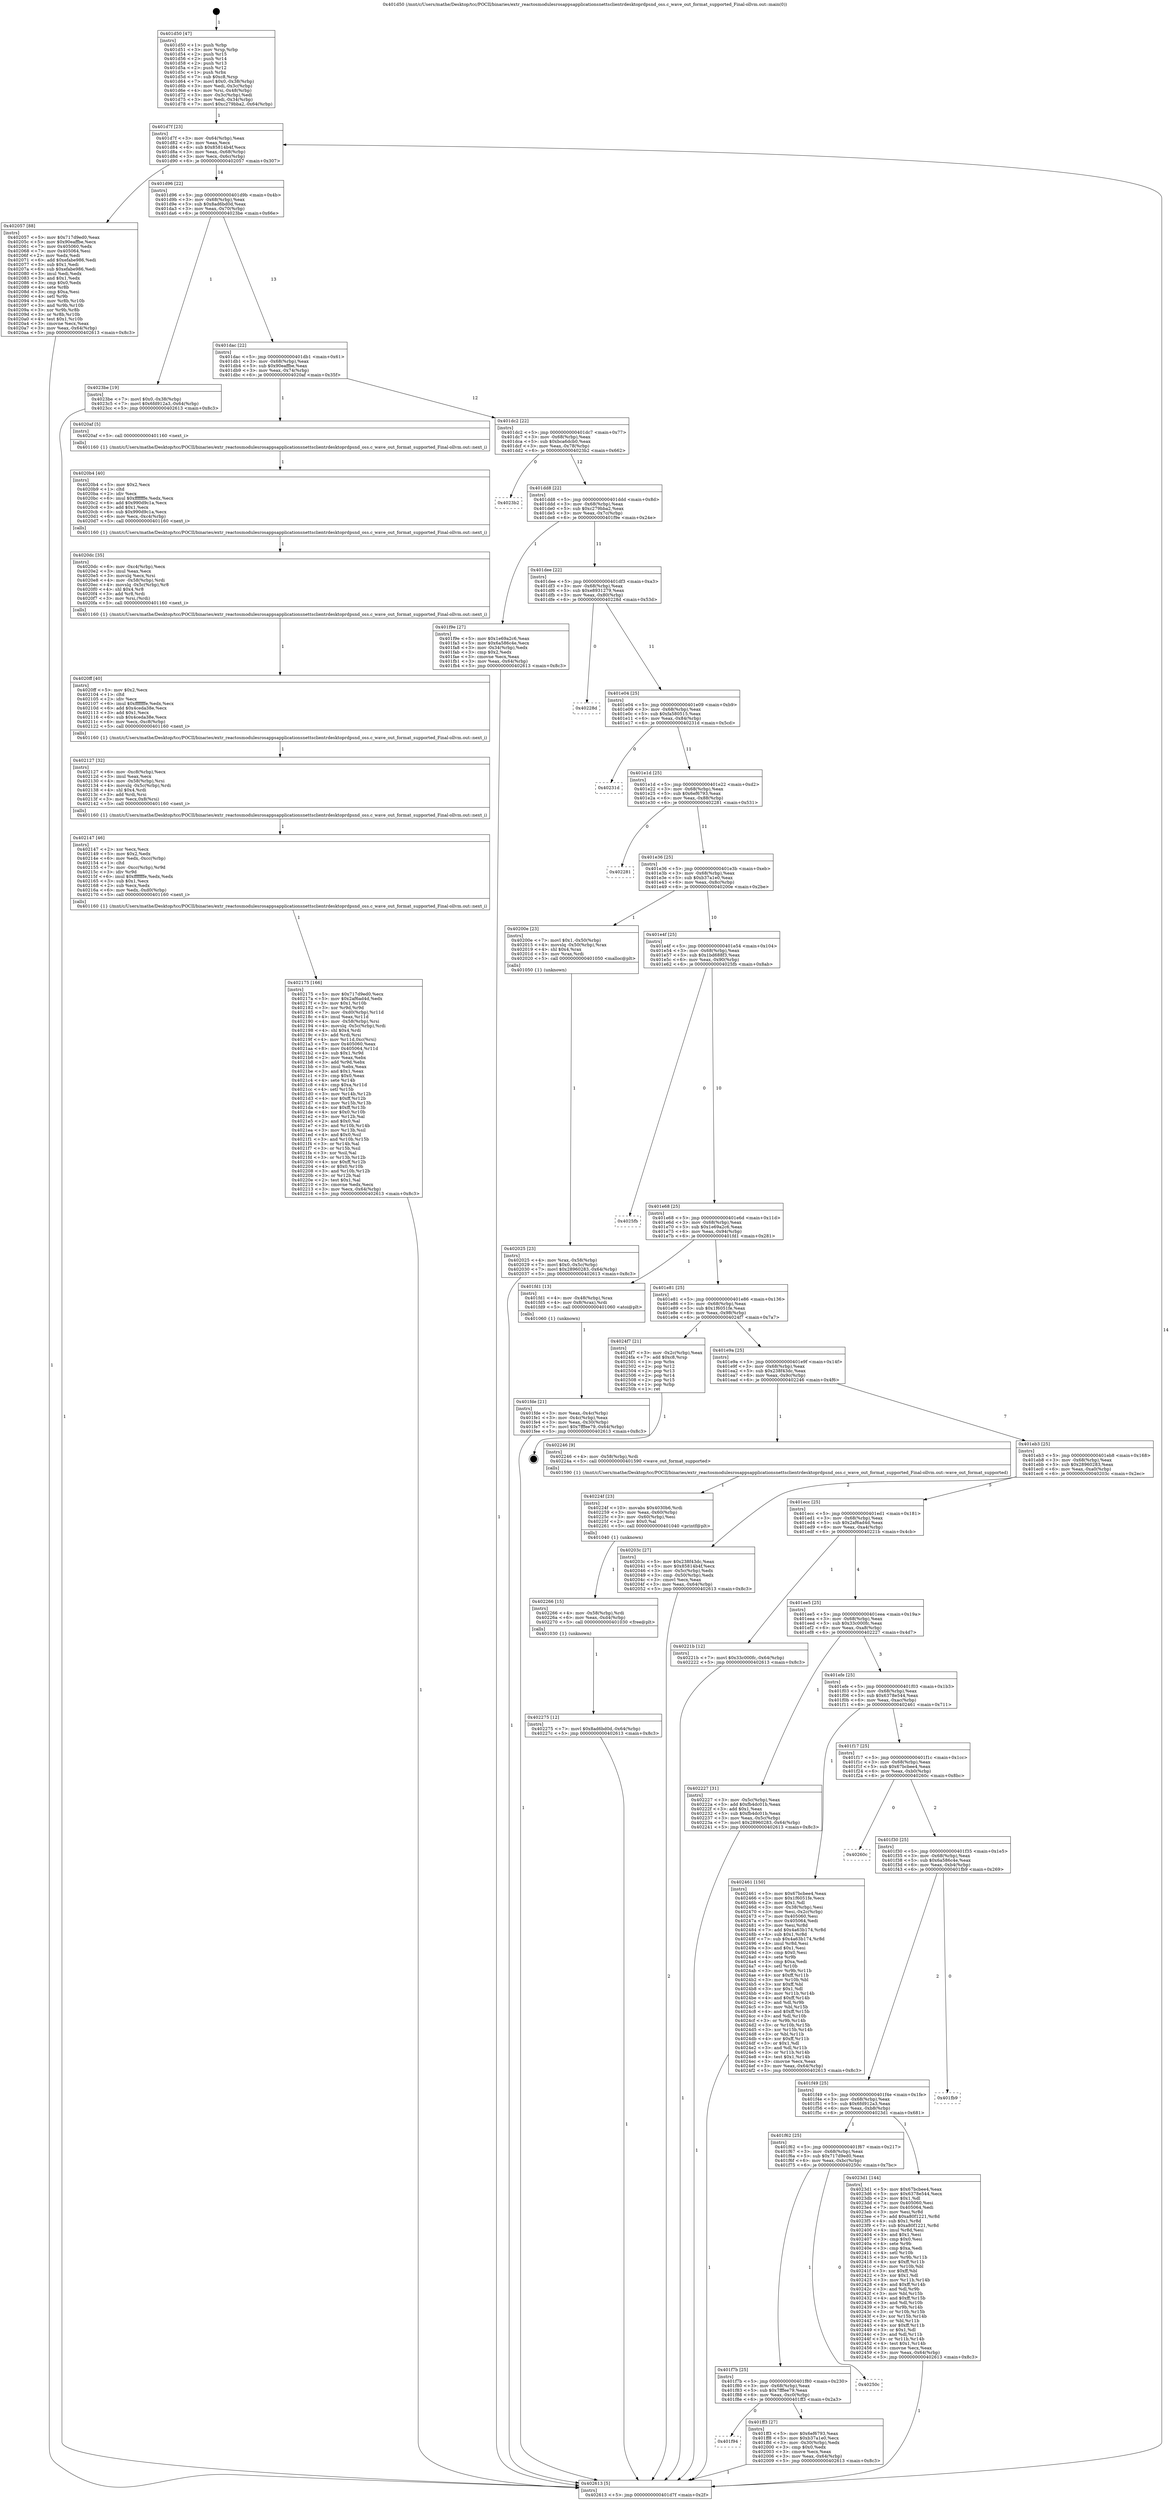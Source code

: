 digraph "0x401d50" {
  label = "0x401d50 (/mnt/c/Users/mathe/Desktop/tcc/POCII/binaries/extr_reactosmodulesrosappsapplicationsnettsclientrdesktoprdpsnd_oss.c_wave_out_format_supported_Final-ollvm.out::main(0))"
  labelloc = "t"
  node[shape=record]

  Entry [label="",width=0.3,height=0.3,shape=circle,fillcolor=black,style=filled]
  "0x401d7f" [label="{
     0x401d7f [23]\l
     | [instrs]\l
     &nbsp;&nbsp;0x401d7f \<+3\>: mov -0x64(%rbp),%eax\l
     &nbsp;&nbsp;0x401d82 \<+2\>: mov %eax,%ecx\l
     &nbsp;&nbsp;0x401d84 \<+6\>: sub $0x85814b4f,%ecx\l
     &nbsp;&nbsp;0x401d8a \<+3\>: mov %eax,-0x68(%rbp)\l
     &nbsp;&nbsp;0x401d8d \<+3\>: mov %ecx,-0x6c(%rbp)\l
     &nbsp;&nbsp;0x401d90 \<+6\>: je 0000000000402057 \<main+0x307\>\l
  }"]
  "0x402057" [label="{
     0x402057 [88]\l
     | [instrs]\l
     &nbsp;&nbsp;0x402057 \<+5\>: mov $0x717d9ed0,%eax\l
     &nbsp;&nbsp;0x40205c \<+5\>: mov $0x90eaffbe,%ecx\l
     &nbsp;&nbsp;0x402061 \<+7\>: mov 0x405060,%edx\l
     &nbsp;&nbsp;0x402068 \<+7\>: mov 0x405064,%esi\l
     &nbsp;&nbsp;0x40206f \<+2\>: mov %edx,%edi\l
     &nbsp;&nbsp;0x402071 \<+6\>: add $0xefabe986,%edi\l
     &nbsp;&nbsp;0x402077 \<+3\>: sub $0x1,%edi\l
     &nbsp;&nbsp;0x40207a \<+6\>: sub $0xefabe986,%edi\l
     &nbsp;&nbsp;0x402080 \<+3\>: imul %edi,%edx\l
     &nbsp;&nbsp;0x402083 \<+3\>: and $0x1,%edx\l
     &nbsp;&nbsp;0x402086 \<+3\>: cmp $0x0,%edx\l
     &nbsp;&nbsp;0x402089 \<+4\>: sete %r8b\l
     &nbsp;&nbsp;0x40208d \<+3\>: cmp $0xa,%esi\l
     &nbsp;&nbsp;0x402090 \<+4\>: setl %r9b\l
     &nbsp;&nbsp;0x402094 \<+3\>: mov %r8b,%r10b\l
     &nbsp;&nbsp;0x402097 \<+3\>: and %r9b,%r10b\l
     &nbsp;&nbsp;0x40209a \<+3\>: xor %r9b,%r8b\l
     &nbsp;&nbsp;0x40209d \<+3\>: or %r8b,%r10b\l
     &nbsp;&nbsp;0x4020a0 \<+4\>: test $0x1,%r10b\l
     &nbsp;&nbsp;0x4020a4 \<+3\>: cmovne %ecx,%eax\l
     &nbsp;&nbsp;0x4020a7 \<+3\>: mov %eax,-0x64(%rbp)\l
     &nbsp;&nbsp;0x4020aa \<+5\>: jmp 0000000000402613 \<main+0x8c3\>\l
  }"]
  "0x401d96" [label="{
     0x401d96 [22]\l
     | [instrs]\l
     &nbsp;&nbsp;0x401d96 \<+5\>: jmp 0000000000401d9b \<main+0x4b\>\l
     &nbsp;&nbsp;0x401d9b \<+3\>: mov -0x68(%rbp),%eax\l
     &nbsp;&nbsp;0x401d9e \<+5\>: sub $0x8ad6bd0d,%eax\l
     &nbsp;&nbsp;0x401da3 \<+3\>: mov %eax,-0x70(%rbp)\l
     &nbsp;&nbsp;0x401da6 \<+6\>: je 00000000004023be \<main+0x66e\>\l
  }"]
  Exit [label="",width=0.3,height=0.3,shape=circle,fillcolor=black,style=filled,peripheries=2]
  "0x4023be" [label="{
     0x4023be [19]\l
     | [instrs]\l
     &nbsp;&nbsp;0x4023be \<+7\>: movl $0x0,-0x38(%rbp)\l
     &nbsp;&nbsp;0x4023c5 \<+7\>: movl $0x6fd912a3,-0x64(%rbp)\l
     &nbsp;&nbsp;0x4023cc \<+5\>: jmp 0000000000402613 \<main+0x8c3\>\l
  }"]
  "0x401dac" [label="{
     0x401dac [22]\l
     | [instrs]\l
     &nbsp;&nbsp;0x401dac \<+5\>: jmp 0000000000401db1 \<main+0x61\>\l
     &nbsp;&nbsp;0x401db1 \<+3\>: mov -0x68(%rbp),%eax\l
     &nbsp;&nbsp;0x401db4 \<+5\>: sub $0x90eaffbe,%eax\l
     &nbsp;&nbsp;0x401db9 \<+3\>: mov %eax,-0x74(%rbp)\l
     &nbsp;&nbsp;0x401dbc \<+6\>: je 00000000004020af \<main+0x35f\>\l
  }"]
  "0x402275" [label="{
     0x402275 [12]\l
     | [instrs]\l
     &nbsp;&nbsp;0x402275 \<+7\>: movl $0x8ad6bd0d,-0x64(%rbp)\l
     &nbsp;&nbsp;0x40227c \<+5\>: jmp 0000000000402613 \<main+0x8c3\>\l
  }"]
  "0x4020af" [label="{
     0x4020af [5]\l
     | [instrs]\l
     &nbsp;&nbsp;0x4020af \<+5\>: call 0000000000401160 \<next_i\>\l
     | [calls]\l
     &nbsp;&nbsp;0x401160 \{1\} (/mnt/c/Users/mathe/Desktop/tcc/POCII/binaries/extr_reactosmodulesrosappsapplicationsnettsclientrdesktoprdpsnd_oss.c_wave_out_format_supported_Final-ollvm.out::next_i)\l
  }"]
  "0x401dc2" [label="{
     0x401dc2 [22]\l
     | [instrs]\l
     &nbsp;&nbsp;0x401dc2 \<+5\>: jmp 0000000000401dc7 \<main+0x77\>\l
     &nbsp;&nbsp;0x401dc7 \<+3\>: mov -0x68(%rbp),%eax\l
     &nbsp;&nbsp;0x401dca \<+5\>: sub $0xbca6dcb0,%eax\l
     &nbsp;&nbsp;0x401dcf \<+3\>: mov %eax,-0x78(%rbp)\l
     &nbsp;&nbsp;0x401dd2 \<+6\>: je 00000000004023b2 \<main+0x662\>\l
  }"]
  "0x402266" [label="{
     0x402266 [15]\l
     | [instrs]\l
     &nbsp;&nbsp;0x402266 \<+4\>: mov -0x58(%rbp),%rdi\l
     &nbsp;&nbsp;0x40226a \<+6\>: mov %eax,-0xd4(%rbp)\l
     &nbsp;&nbsp;0x402270 \<+5\>: call 0000000000401030 \<free@plt\>\l
     | [calls]\l
     &nbsp;&nbsp;0x401030 \{1\} (unknown)\l
  }"]
  "0x4023b2" [label="{
     0x4023b2\l
  }", style=dashed]
  "0x401dd8" [label="{
     0x401dd8 [22]\l
     | [instrs]\l
     &nbsp;&nbsp;0x401dd8 \<+5\>: jmp 0000000000401ddd \<main+0x8d\>\l
     &nbsp;&nbsp;0x401ddd \<+3\>: mov -0x68(%rbp),%eax\l
     &nbsp;&nbsp;0x401de0 \<+5\>: sub $0xc279bba2,%eax\l
     &nbsp;&nbsp;0x401de5 \<+3\>: mov %eax,-0x7c(%rbp)\l
     &nbsp;&nbsp;0x401de8 \<+6\>: je 0000000000401f9e \<main+0x24e\>\l
  }"]
  "0x40224f" [label="{
     0x40224f [23]\l
     | [instrs]\l
     &nbsp;&nbsp;0x40224f \<+10\>: movabs $0x4030b6,%rdi\l
     &nbsp;&nbsp;0x402259 \<+3\>: mov %eax,-0x60(%rbp)\l
     &nbsp;&nbsp;0x40225c \<+3\>: mov -0x60(%rbp),%esi\l
     &nbsp;&nbsp;0x40225f \<+2\>: mov $0x0,%al\l
     &nbsp;&nbsp;0x402261 \<+5\>: call 0000000000401040 \<printf@plt\>\l
     | [calls]\l
     &nbsp;&nbsp;0x401040 \{1\} (unknown)\l
  }"]
  "0x401f9e" [label="{
     0x401f9e [27]\l
     | [instrs]\l
     &nbsp;&nbsp;0x401f9e \<+5\>: mov $0x1e69a2c6,%eax\l
     &nbsp;&nbsp;0x401fa3 \<+5\>: mov $0x6a586c4e,%ecx\l
     &nbsp;&nbsp;0x401fa8 \<+3\>: mov -0x34(%rbp),%edx\l
     &nbsp;&nbsp;0x401fab \<+3\>: cmp $0x2,%edx\l
     &nbsp;&nbsp;0x401fae \<+3\>: cmovne %ecx,%eax\l
     &nbsp;&nbsp;0x401fb1 \<+3\>: mov %eax,-0x64(%rbp)\l
     &nbsp;&nbsp;0x401fb4 \<+5\>: jmp 0000000000402613 \<main+0x8c3\>\l
  }"]
  "0x401dee" [label="{
     0x401dee [22]\l
     | [instrs]\l
     &nbsp;&nbsp;0x401dee \<+5\>: jmp 0000000000401df3 \<main+0xa3\>\l
     &nbsp;&nbsp;0x401df3 \<+3\>: mov -0x68(%rbp),%eax\l
     &nbsp;&nbsp;0x401df6 \<+5\>: sub $0xe8931279,%eax\l
     &nbsp;&nbsp;0x401dfb \<+3\>: mov %eax,-0x80(%rbp)\l
     &nbsp;&nbsp;0x401dfe \<+6\>: je 000000000040228d \<main+0x53d\>\l
  }"]
  "0x402613" [label="{
     0x402613 [5]\l
     | [instrs]\l
     &nbsp;&nbsp;0x402613 \<+5\>: jmp 0000000000401d7f \<main+0x2f\>\l
  }"]
  "0x401d50" [label="{
     0x401d50 [47]\l
     | [instrs]\l
     &nbsp;&nbsp;0x401d50 \<+1\>: push %rbp\l
     &nbsp;&nbsp;0x401d51 \<+3\>: mov %rsp,%rbp\l
     &nbsp;&nbsp;0x401d54 \<+2\>: push %r15\l
     &nbsp;&nbsp;0x401d56 \<+2\>: push %r14\l
     &nbsp;&nbsp;0x401d58 \<+2\>: push %r13\l
     &nbsp;&nbsp;0x401d5a \<+2\>: push %r12\l
     &nbsp;&nbsp;0x401d5c \<+1\>: push %rbx\l
     &nbsp;&nbsp;0x401d5d \<+7\>: sub $0xc8,%rsp\l
     &nbsp;&nbsp;0x401d64 \<+7\>: movl $0x0,-0x38(%rbp)\l
     &nbsp;&nbsp;0x401d6b \<+3\>: mov %edi,-0x3c(%rbp)\l
     &nbsp;&nbsp;0x401d6e \<+4\>: mov %rsi,-0x48(%rbp)\l
     &nbsp;&nbsp;0x401d72 \<+3\>: mov -0x3c(%rbp),%edi\l
     &nbsp;&nbsp;0x401d75 \<+3\>: mov %edi,-0x34(%rbp)\l
     &nbsp;&nbsp;0x401d78 \<+7\>: movl $0xc279bba2,-0x64(%rbp)\l
  }"]
  "0x402175" [label="{
     0x402175 [166]\l
     | [instrs]\l
     &nbsp;&nbsp;0x402175 \<+5\>: mov $0x717d9ed0,%ecx\l
     &nbsp;&nbsp;0x40217a \<+5\>: mov $0x2af6ad4d,%edx\l
     &nbsp;&nbsp;0x40217f \<+3\>: mov $0x1,%r10b\l
     &nbsp;&nbsp;0x402182 \<+3\>: xor %r9d,%r9d\l
     &nbsp;&nbsp;0x402185 \<+7\>: mov -0xd0(%rbp),%r11d\l
     &nbsp;&nbsp;0x40218c \<+4\>: imul %eax,%r11d\l
     &nbsp;&nbsp;0x402190 \<+4\>: mov -0x58(%rbp),%rsi\l
     &nbsp;&nbsp;0x402194 \<+4\>: movslq -0x5c(%rbp),%rdi\l
     &nbsp;&nbsp;0x402198 \<+4\>: shl $0x4,%rdi\l
     &nbsp;&nbsp;0x40219c \<+3\>: add %rdi,%rsi\l
     &nbsp;&nbsp;0x40219f \<+4\>: mov %r11d,0xc(%rsi)\l
     &nbsp;&nbsp;0x4021a3 \<+7\>: mov 0x405060,%eax\l
     &nbsp;&nbsp;0x4021aa \<+8\>: mov 0x405064,%r11d\l
     &nbsp;&nbsp;0x4021b2 \<+4\>: sub $0x1,%r9d\l
     &nbsp;&nbsp;0x4021b6 \<+2\>: mov %eax,%ebx\l
     &nbsp;&nbsp;0x4021b8 \<+3\>: add %r9d,%ebx\l
     &nbsp;&nbsp;0x4021bb \<+3\>: imul %ebx,%eax\l
     &nbsp;&nbsp;0x4021be \<+3\>: and $0x1,%eax\l
     &nbsp;&nbsp;0x4021c1 \<+3\>: cmp $0x0,%eax\l
     &nbsp;&nbsp;0x4021c4 \<+4\>: sete %r14b\l
     &nbsp;&nbsp;0x4021c8 \<+4\>: cmp $0xa,%r11d\l
     &nbsp;&nbsp;0x4021cc \<+4\>: setl %r15b\l
     &nbsp;&nbsp;0x4021d0 \<+3\>: mov %r14b,%r12b\l
     &nbsp;&nbsp;0x4021d3 \<+4\>: xor $0xff,%r12b\l
     &nbsp;&nbsp;0x4021d7 \<+3\>: mov %r15b,%r13b\l
     &nbsp;&nbsp;0x4021da \<+4\>: xor $0xff,%r13b\l
     &nbsp;&nbsp;0x4021de \<+4\>: xor $0x0,%r10b\l
     &nbsp;&nbsp;0x4021e2 \<+3\>: mov %r12b,%al\l
     &nbsp;&nbsp;0x4021e5 \<+2\>: and $0x0,%al\l
     &nbsp;&nbsp;0x4021e7 \<+3\>: and %r10b,%r14b\l
     &nbsp;&nbsp;0x4021ea \<+3\>: mov %r13b,%sil\l
     &nbsp;&nbsp;0x4021ed \<+4\>: and $0x0,%sil\l
     &nbsp;&nbsp;0x4021f1 \<+3\>: and %r10b,%r15b\l
     &nbsp;&nbsp;0x4021f4 \<+3\>: or %r14b,%al\l
     &nbsp;&nbsp;0x4021f7 \<+3\>: or %r15b,%sil\l
     &nbsp;&nbsp;0x4021fa \<+3\>: xor %sil,%al\l
     &nbsp;&nbsp;0x4021fd \<+3\>: or %r13b,%r12b\l
     &nbsp;&nbsp;0x402200 \<+4\>: xor $0xff,%r12b\l
     &nbsp;&nbsp;0x402204 \<+4\>: or $0x0,%r10b\l
     &nbsp;&nbsp;0x402208 \<+3\>: and %r10b,%r12b\l
     &nbsp;&nbsp;0x40220b \<+3\>: or %r12b,%al\l
     &nbsp;&nbsp;0x40220e \<+2\>: test $0x1,%al\l
     &nbsp;&nbsp;0x402210 \<+3\>: cmovne %edx,%ecx\l
     &nbsp;&nbsp;0x402213 \<+3\>: mov %ecx,-0x64(%rbp)\l
     &nbsp;&nbsp;0x402216 \<+5\>: jmp 0000000000402613 \<main+0x8c3\>\l
  }"]
  "0x40228d" [label="{
     0x40228d\l
  }", style=dashed]
  "0x401e04" [label="{
     0x401e04 [25]\l
     | [instrs]\l
     &nbsp;&nbsp;0x401e04 \<+5\>: jmp 0000000000401e09 \<main+0xb9\>\l
     &nbsp;&nbsp;0x401e09 \<+3\>: mov -0x68(%rbp),%eax\l
     &nbsp;&nbsp;0x401e0c \<+5\>: sub $0xfa580515,%eax\l
     &nbsp;&nbsp;0x401e11 \<+6\>: mov %eax,-0x84(%rbp)\l
     &nbsp;&nbsp;0x401e17 \<+6\>: je 000000000040231d \<main+0x5cd\>\l
  }"]
  "0x402147" [label="{
     0x402147 [46]\l
     | [instrs]\l
     &nbsp;&nbsp;0x402147 \<+2\>: xor %ecx,%ecx\l
     &nbsp;&nbsp;0x402149 \<+5\>: mov $0x2,%edx\l
     &nbsp;&nbsp;0x40214e \<+6\>: mov %edx,-0xcc(%rbp)\l
     &nbsp;&nbsp;0x402154 \<+1\>: cltd\l
     &nbsp;&nbsp;0x402155 \<+7\>: mov -0xcc(%rbp),%r9d\l
     &nbsp;&nbsp;0x40215c \<+3\>: idiv %r9d\l
     &nbsp;&nbsp;0x40215f \<+6\>: imul $0xfffffffe,%edx,%edx\l
     &nbsp;&nbsp;0x402165 \<+3\>: sub $0x1,%ecx\l
     &nbsp;&nbsp;0x402168 \<+2\>: sub %ecx,%edx\l
     &nbsp;&nbsp;0x40216a \<+6\>: mov %edx,-0xd0(%rbp)\l
     &nbsp;&nbsp;0x402170 \<+5\>: call 0000000000401160 \<next_i\>\l
     | [calls]\l
     &nbsp;&nbsp;0x401160 \{1\} (/mnt/c/Users/mathe/Desktop/tcc/POCII/binaries/extr_reactosmodulesrosappsapplicationsnettsclientrdesktoprdpsnd_oss.c_wave_out_format_supported_Final-ollvm.out::next_i)\l
  }"]
  "0x40231d" [label="{
     0x40231d\l
  }", style=dashed]
  "0x401e1d" [label="{
     0x401e1d [25]\l
     | [instrs]\l
     &nbsp;&nbsp;0x401e1d \<+5\>: jmp 0000000000401e22 \<main+0xd2\>\l
     &nbsp;&nbsp;0x401e22 \<+3\>: mov -0x68(%rbp),%eax\l
     &nbsp;&nbsp;0x401e25 \<+5\>: sub $0x6ef6793,%eax\l
     &nbsp;&nbsp;0x401e2a \<+6\>: mov %eax,-0x88(%rbp)\l
     &nbsp;&nbsp;0x401e30 \<+6\>: je 0000000000402281 \<main+0x531\>\l
  }"]
  "0x402127" [label="{
     0x402127 [32]\l
     | [instrs]\l
     &nbsp;&nbsp;0x402127 \<+6\>: mov -0xc8(%rbp),%ecx\l
     &nbsp;&nbsp;0x40212d \<+3\>: imul %eax,%ecx\l
     &nbsp;&nbsp;0x402130 \<+4\>: mov -0x58(%rbp),%rsi\l
     &nbsp;&nbsp;0x402134 \<+4\>: movslq -0x5c(%rbp),%rdi\l
     &nbsp;&nbsp;0x402138 \<+4\>: shl $0x4,%rdi\l
     &nbsp;&nbsp;0x40213c \<+3\>: add %rdi,%rsi\l
     &nbsp;&nbsp;0x40213f \<+3\>: mov %ecx,0x8(%rsi)\l
     &nbsp;&nbsp;0x402142 \<+5\>: call 0000000000401160 \<next_i\>\l
     | [calls]\l
     &nbsp;&nbsp;0x401160 \{1\} (/mnt/c/Users/mathe/Desktop/tcc/POCII/binaries/extr_reactosmodulesrosappsapplicationsnettsclientrdesktoprdpsnd_oss.c_wave_out_format_supported_Final-ollvm.out::next_i)\l
  }"]
  "0x402281" [label="{
     0x402281\l
  }", style=dashed]
  "0x401e36" [label="{
     0x401e36 [25]\l
     | [instrs]\l
     &nbsp;&nbsp;0x401e36 \<+5\>: jmp 0000000000401e3b \<main+0xeb\>\l
     &nbsp;&nbsp;0x401e3b \<+3\>: mov -0x68(%rbp),%eax\l
     &nbsp;&nbsp;0x401e3e \<+5\>: sub $0xb37a1e0,%eax\l
     &nbsp;&nbsp;0x401e43 \<+6\>: mov %eax,-0x8c(%rbp)\l
     &nbsp;&nbsp;0x401e49 \<+6\>: je 000000000040200e \<main+0x2be\>\l
  }"]
  "0x4020ff" [label="{
     0x4020ff [40]\l
     | [instrs]\l
     &nbsp;&nbsp;0x4020ff \<+5\>: mov $0x2,%ecx\l
     &nbsp;&nbsp;0x402104 \<+1\>: cltd\l
     &nbsp;&nbsp;0x402105 \<+2\>: idiv %ecx\l
     &nbsp;&nbsp;0x402107 \<+6\>: imul $0xfffffffe,%edx,%ecx\l
     &nbsp;&nbsp;0x40210d \<+6\>: add $0x4ceda38e,%ecx\l
     &nbsp;&nbsp;0x402113 \<+3\>: add $0x1,%ecx\l
     &nbsp;&nbsp;0x402116 \<+6\>: sub $0x4ceda38e,%ecx\l
     &nbsp;&nbsp;0x40211c \<+6\>: mov %ecx,-0xc8(%rbp)\l
     &nbsp;&nbsp;0x402122 \<+5\>: call 0000000000401160 \<next_i\>\l
     | [calls]\l
     &nbsp;&nbsp;0x401160 \{1\} (/mnt/c/Users/mathe/Desktop/tcc/POCII/binaries/extr_reactosmodulesrosappsapplicationsnettsclientrdesktoprdpsnd_oss.c_wave_out_format_supported_Final-ollvm.out::next_i)\l
  }"]
  "0x40200e" [label="{
     0x40200e [23]\l
     | [instrs]\l
     &nbsp;&nbsp;0x40200e \<+7\>: movl $0x1,-0x50(%rbp)\l
     &nbsp;&nbsp;0x402015 \<+4\>: movslq -0x50(%rbp),%rax\l
     &nbsp;&nbsp;0x402019 \<+4\>: shl $0x4,%rax\l
     &nbsp;&nbsp;0x40201d \<+3\>: mov %rax,%rdi\l
     &nbsp;&nbsp;0x402020 \<+5\>: call 0000000000401050 \<malloc@plt\>\l
     | [calls]\l
     &nbsp;&nbsp;0x401050 \{1\} (unknown)\l
  }"]
  "0x401e4f" [label="{
     0x401e4f [25]\l
     | [instrs]\l
     &nbsp;&nbsp;0x401e4f \<+5\>: jmp 0000000000401e54 \<main+0x104\>\l
     &nbsp;&nbsp;0x401e54 \<+3\>: mov -0x68(%rbp),%eax\l
     &nbsp;&nbsp;0x401e57 \<+5\>: sub $0x1bd688f3,%eax\l
     &nbsp;&nbsp;0x401e5c \<+6\>: mov %eax,-0x90(%rbp)\l
     &nbsp;&nbsp;0x401e62 \<+6\>: je 00000000004025fb \<main+0x8ab\>\l
  }"]
  "0x4020dc" [label="{
     0x4020dc [35]\l
     | [instrs]\l
     &nbsp;&nbsp;0x4020dc \<+6\>: mov -0xc4(%rbp),%ecx\l
     &nbsp;&nbsp;0x4020e2 \<+3\>: imul %eax,%ecx\l
     &nbsp;&nbsp;0x4020e5 \<+3\>: movslq %ecx,%rsi\l
     &nbsp;&nbsp;0x4020e8 \<+4\>: mov -0x58(%rbp),%rdi\l
     &nbsp;&nbsp;0x4020ec \<+4\>: movslq -0x5c(%rbp),%r8\l
     &nbsp;&nbsp;0x4020f0 \<+4\>: shl $0x4,%r8\l
     &nbsp;&nbsp;0x4020f4 \<+3\>: add %r8,%rdi\l
     &nbsp;&nbsp;0x4020f7 \<+3\>: mov %rsi,(%rdi)\l
     &nbsp;&nbsp;0x4020fa \<+5\>: call 0000000000401160 \<next_i\>\l
     | [calls]\l
     &nbsp;&nbsp;0x401160 \{1\} (/mnt/c/Users/mathe/Desktop/tcc/POCII/binaries/extr_reactosmodulesrosappsapplicationsnettsclientrdesktoprdpsnd_oss.c_wave_out_format_supported_Final-ollvm.out::next_i)\l
  }"]
  "0x4025fb" [label="{
     0x4025fb\l
  }", style=dashed]
  "0x401e68" [label="{
     0x401e68 [25]\l
     | [instrs]\l
     &nbsp;&nbsp;0x401e68 \<+5\>: jmp 0000000000401e6d \<main+0x11d\>\l
     &nbsp;&nbsp;0x401e6d \<+3\>: mov -0x68(%rbp),%eax\l
     &nbsp;&nbsp;0x401e70 \<+5\>: sub $0x1e69a2c6,%eax\l
     &nbsp;&nbsp;0x401e75 \<+6\>: mov %eax,-0x94(%rbp)\l
     &nbsp;&nbsp;0x401e7b \<+6\>: je 0000000000401fd1 \<main+0x281\>\l
  }"]
  "0x4020b4" [label="{
     0x4020b4 [40]\l
     | [instrs]\l
     &nbsp;&nbsp;0x4020b4 \<+5\>: mov $0x2,%ecx\l
     &nbsp;&nbsp;0x4020b9 \<+1\>: cltd\l
     &nbsp;&nbsp;0x4020ba \<+2\>: idiv %ecx\l
     &nbsp;&nbsp;0x4020bc \<+6\>: imul $0xfffffffe,%edx,%ecx\l
     &nbsp;&nbsp;0x4020c2 \<+6\>: add $0x990d9c1a,%ecx\l
     &nbsp;&nbsp;0x4020c8 \<+3\>: add $0x1,%ecx\l
     &nbsp;&nbsp;0x4020cb \<+6\>: sub $0x990d9c1a,%ecx\l
     &nbsp;&nbsp;0x4020d1 \<+6\>: mov %ecx,-0xc4(%rbp)\l
     &nbsp;&nbsp;0x4020d7 \<+5\>: call 0000000000401160 \<next_i\>\l
     | [calls]\l
     &nbsp;&nbsp;0x401160 \{1\} (/mnt/c/Users/mathe/Desktop/tcc/POCII/binaries/extr_reactosmodulesrosappsapplicationsnettsclientrdesktoprdpsnd_oss.c_wave_out_format_supported_Final-ollvm.out::next_i)\l
  }"]
  "0x401fd1" [label="{
     0x401fd1 [13]\l
     | [instrs]\l
     &nbsp;&nbsp;0x401fd1 \<+4\>: mov -0x48(%rbp),%rax\l
     &nbsp;&nbsp;0x401fd5 \<+4\>: mov 0x8(%rax),%rdi\l
     &nbsp;&nbsp;0x401fd9 \<+5\>: call 0000000000401060 \<atoi@plt\>\l
     | [calls]\l
     &nbsp;&nbsp;0x401060 \{1\} (unknown)\l
  }"]
  "0x401e81" [label="{
     0x401e81 [25]\l
     | [instrs]\l
     &nbsp;&nbsp;0x401e81 \<+5\>: jmp 0000000000401e86 \<main+0x136\>\l
     &nbsp;&nbsp;0x401e86 \<+3\>: mov -0x68(%rbp),%eax\l
     &nbsp;&nbsp;0x401e89 \<+5\>: sub $0x1f6051fe,%eax\l
     &nbsp;&nbsp;0x401e8e \<+6\>: mov %eax,-0x98(%rbp)\l
     &nbsp;&nbsp;0x401e94 \<+6\>: je 00000000004024f7 \<main+0x7a7\>\l
  }"]
  "0x401fde" [label="{
     0x401fde [21]\l
     | [instrs]\l
     &nbsp;&nbsp;0x401fde \<+3\>: mov %eax,-0x4c(%rbp)\l
     &nbsp;&nbsp;0x401fe1 \<+3\>: mov -0x4c(%rbp),%eax\l
     &nbsp;&nbsp;0x401fe4 \<+3\>: mov %eax,-0x30(%rbp)\l
     &nbsp;&nbsp;0x401fe7 \<+7\>: movl $0x7fffee79,-0x64(%rbp)\l
     &nbsp;&nbsp;0x401fee \<+5\>: jmp 0000000000402613 \<main+0x8c3\>\l
  }"]
  "0x402025" [label="{
     0x402025 [23]\l
     | [instrs]\l
     &nbsp;&nbsp;0x402025 \<+4\>: mov %rax,-0x58(%rbp)\l
     &nbsp;&nbsp;0x402029 \<+7\>: movl $0x0,-0x5c(%rbp)\l
     &nbsp;&nbsp;0x402030 \<+7\>: movl $0x28960283,-0x64(%rbp)\l
     &nbsp;&nbsp;0x402037 \<+5\>: jmp 0000000000402613 \<main+0x8c3\>\l
  }"]
  "0x4024f7" [label="{
     0x4024f7 [21]\l
     | [instrs]\l
     &nbsp;&nbsp;0x4024f7 \<+3\>: mov -0x2c(%rbp),%eax\l
     &nbsp;&nbsp;0x4024fa \<+7\>: add $0xc8,%rsp\l
     &nbsp;&nbsp;0x402501 \<+1\>: pop %rbx\l
     &nbsp;&nbsp;0x402502 \<+2\>: pop %r12\l
     &nbsp;&nbsp;0x402504 \<+2\>: pop %r13\l
     &nbsp;&nbsp;0x402506 \<+2\>: pop %r14\l
     &nbsp;&nbsp;0x402508 \<+2\>: pop %r15\l
     &nbsp;&nbsp;0x40250a \<+1\>: pop %rbp\l
     &nbsp;&nbsp;0x40250b \<+1\>: ret\l
  }"]
  "0x401e9a" [label="{
     0x401e9a [25]\l
     | [instrs]\l
     &nbsp;&nbsp;0x401e9a \<+5\>: jmp 0000000000401e9f \<main+0x14f\>\l
     &nbsp;&nbsp;0x401e9f \<+3\>: mov -0x68(%rbp),%eax\l
     &nbsp;&nbsp;0x401ea2 \<+5\>: sub $0x238f43dc,%eax\l
     &nbsp;&nbsp;0x401ea7 \<+6\>: mov %eax,-0x9c(%rbp)\l
     &nbsp;&nbsp;0x401ead \<+6\>: je 0000000000402246 \<main+0x4f6\>\l
  }"]
  "0x401f94" [label="{
     0x401f94\l
  }", style=dashed]
  "0x402246" [label="{
     0x402246 [9]\l
     | [instrs]\l
     &nbsp;&nbsp;0x402246 \<+4\>: mov -0x58(%rbp),%rdi\l
     &nbsp;&nbsp;0x40224a \<+5\>: call 0000000000401590 \<wave_out_format_supported\>\l
     | [calls]\l
     &nbsp;&nbsp;0x401590 \{1\} (/mnt/c/Users/mathe/Desktop/tcc/POCII/binaries/extr_reactosmodulesrosappsapplicationsnettsclientrdesktoprdpsnd_oss.c_wave_out_format_supported_Final-ollvm.out::wave_out_format_supported)\l
  }"]
  "0x401eb3" [label="{
     0x401eb3 [25]\l
     | [instrs]\l
     &nbsp;&nbsp;0x401eb3 \<+5\>: jmp 0000000000401eb8 \<main+0x168\>\l
     &nbsp;&nbsp;0x401eb8 \<+3\>: mov -0x68(%rbp),%eax\l
     &nbsp;&nbsp;0x401ebb \<+5\>: sub $0x28960283,%eax\l
     &nbsp;&nbsp;0x401ec0 \<+6\>: mov %eax,-0xa0(%rbp)\l
     &nbsp;&nbsp;0x401ec6 \<+6\>: je 000000000040203c \<main+0x2ec\>\l
  }"]
  "0x401ff3" [label="{
     0x401ff3 [27]\l
     | [instrs]\l
     &nbsp;&nbsp;0x401ff3 \<+5\>: mov $0x6ef6793,%eax\l
     &nbsp;&nbsp;0x401ff8 \<+5\>: mov $0xb37a1e0,%ecx\l
     &nbsp;&nbsp;0x401ffd \<+3\>: mov -0x30(%rbp),%edx\l
     &nbsp;&nbsp;0x402000 \<+3\>: cmp $0x0,%edx\l
     &nbsp;&nbsp;0x402003 \<+3\>: cmove %ecx,%eax\l
     &nbsp;&nbsp;0x402006 \<+3\>: mov %eax,-0x64(%rbp)\l
     &nbsp;&nbsp;0x402009 \<+5\>: jmp 0000000000402613 \<main+0x8c3\>\l
  }"]
  "0x40203c" [label="{
     0x40203c [27]\l
     | [instrs]\l
     &nbsp;&nbsp;0x40203c \<+5\>: mov $0x238f43dc,%eax\l
     &nbsp;&nbsp;0x402041 \<+5\>: mov $0x85814b4f,%ecx\l
     &nbsp;&nbsp;0x402046 \<+3\>: mov -0x5c(%rbp),%edx\l
     &nbsp;&nbsp;0x402049 \<+3\>: cmp -0x50(%rbp),%edx\l
     &nbsp;&nbsp;0x40204c \<+3\>: cmovl %ecx,%eax\l
     &nbsp;&nbsp;0x40204f \<+3\>: mov %eax,-0x64(%rbp)\l
     &nbsp;&nbsp;0x402052 \<+5\>: jmp 0000000000402613 \<main+0x8c3\>\l
  }"]
  "0x401ecc" [label="{
     0x401ecc [25]\l
     | [instrs]\l
     &nbsp;&nbsp;0x401ecc \<+5\>: jmp 0000000000401ed1 \<main+0x181\>\l
     &nbsp;&nbsp;0x401ed1 \<+3\>: mov -0x68(%rbp),%eax\l
     &nbsp;&nbsp;0x401ed4 \<+5\>: sub $0x2af6ad4d,%eax\l
     &nbsp;&nbsp;0x401ed9 \<+6\>: mov %eax,-0xa4(%rbp)\l
     &nbsp;&nbsp;0x401edf \<+6\>: je 000000000040221b \<main+0x4cb\>\l
  }"]
  "0x401f7b" [label="{
     0x401f7b [25]\l
     | [instrs]\l
     &nbsp;&nbsp;0x401f7b \<+5\>: jmp 0000000000401f80 \<main+0x230\>\l
     &nbsp;&nbsp;0x401f80 \<+3\>: mov -0x68(%rbp),%eax\l
     &nbsp;&nbsp;0x401f83 \<+5\>: sub $0x7fffee79,%eax\l
     &nbsp;&nbsp;0x401f88 \<+6\>: mov %eax,-0xc0(%rbp)\l
     &nbsp;&nbsp;0x401f8e \<+6\>: je 0000000000401ff3 \<main+0x2a3\>\l
  }"]
  "0x40221b" [label="{
     0x40221b [12]\l
     | [instrs]\l
     &nbsp;&nbsp;0x40221b \<+7\>: movl $0x33c000fc,-0x64(%rbp)\l
     &nbsp;&nbsp;0x402222 \<+5\>: jmp 0000000000402613 \<main+0x8c3\>\l
  }"]
  "0x401ee5" [label="{
     0x401ee5 [25]\l
     | [instrs]\l
     &nbsp;&nbsp;0x401ee5 \<+5\>: jmp 0000000000401eea \<main+0x19a\>\l
     &nbsp;&nbsp;0x401eea \<+3\>: mov -0x68(%rbp),%eax\l
     &nbsp;&nbsp;0x401eed \<+5\>: sub $0x33c000fc,%eax\l
     &nbsp;&nbsp;0x401ef2 \<+6\>: mov %eax,-0xa8(%rbp)\l
     &nbsp;&nbsp;0x401ef8 \<+6\>: je 0000000000402227 \<main+0x4d7\>\l
  }"]
  "0x40250c" [label="{
     0x40250c\l
  }", style=dashed]
  "0x402227" [label="{
     0x402227 [31]\l
     | [instrs]\l
     &nbsp;&nbsp;0x402227 \<+3\>: mov -0x5c(%rbp),%eax\l
     &nbsp;&nbsp;0x40222a \<+5\>: add $0xfb4dc01b,%eax\l
     &nbsp;&nbsp;0x40222f \<+3\>: add $0x1,%eax\l
     &nbsp;&nbsp;0x402232 \<+5\>: sub $0xfb4dc01b,%eax\l
     &nbsp;&nbsp;0x402237 \<+3\>: mov %eax,-0x5c(%rbp)\l
     &nbsp;&nbsp;0x40223a \<+7\>: movl $0x28960283,-0x64(%rbp)\l
     &nbsp;&nbsp;0x402241 \<+5\>: jmp 0000000000402613 \<main+0x8c3\>\l
  }"]
  "0x401efe" [label="{
     0x401efe [25]\l
     | [instrs]\l
     &nbsp;&nbsp;0x401efe \<+5\>: jmp 0000000000401f03 \<main+0x1b3\>\l
     &nbsp;&nbsp;0x401f03 \<+3\>: mov -0x68(%rbp),%eax\l
     &nbsp;&nbsp;0x401f06 \<+5\>: sub $0x6378e544,%eax\l
     &nbsp;&nbsp;0x401f0b \<+6\>: mov %eax,-0xac(%rbp)\l
     &nbsp;&nbsp;0x401f11 \<+6\>: je 0000000000402461 \<main+0x711\>\l
  }"]
  "0x401f62" [label="{
     0x401f62 [25]\l
     | [instrs]\l
     &nbsp;&nbsp;0x401f62 \<+5\>: jmp 0000000000401f67 \<main+0x217\>\l
     &nbsp;&nbsp;0x401f67 \<+3\>: mov -0x68(%rbp),%eax\l
     &nbsp;&nbsp;0x401f6a \<+5\>: sub $0x717d9ed0,%eax\l
     &nbsp;&nbsp;0x401f6f \<+6\>: mov %eax,-0xbc(%rbp)\l
     &nbsp;&nbsp;0x401f75 \<+6\>: je 000000000040250c \<main+0x7bc\>\l
  }"]
  "0x402461" [label="{
     0x402461 [150]\l
     | [instrs]\l
     &nbsp;&nbsp;0x402461 \<+5\>: mov $0x67bcbee4,%eax\l
     &nbsp;&nbsp;0x402466 \<+5\>: mov $0x1f6051fe,%ecx\l
     &nbsp;&nbsp;0x40246b \<+2\>: mov $0x1,%dl\l
     &nbsp;&nbsp;0x40246d \<+3\>: mov -0x38(%rbp),%esi\l
     &nbsp;&nbsp;0x402470 \<+3\>: mov %esi,-0x2c(%rbp)\l
     &nbsp;&nbsp;0x402473 \<+7\>: mov 0x405060,%esi\l
     &nbsp;&nbsp;0x40247a \<+7\>: mov 0x405064,%edi\l
     &nbsp;&nbsp;0x402481 \<+3\>: mov %esi,%r8d\l
     &nbsp;&nbsp;0x402484 \<+7\>: add $0x4a63b174,%r8d\l
     &nbsp;&nbsp;0x40248b \<+4\>: sub $0x1,%r8d\l
     &nbsp;&nbsp;0x40248f \<+7\>: sub $0x4a63b174,%r8d\l
     &nbsp;&nbsp;0x402496 \<+4\>: imul %r8d,%esi\l
     &nbsp;&nbsp;0x40249a \<+3\>: and $0x1,%esi\l
     &nbsp;&nbsp;0x40249d \<+3\>: cmp $0x0,%esi\l
     &nbsp;&nbsp;0x4024a0 \<+4\>: sete %r9b\l
     &nbsp;&nbsp;0x4024a4 \<+3\>: cmp $0xa,%edi\l
     &nbsp;&nbsp;0x4024a7 \<+4\>: setl %r10b\l
     &nbsp;&nbsp;0x4024ab \<+3\>: mov %r9b,%r11b\l
     &nbsp;&nbsp;0x4024ae \<+4\>: xor $0xff,%r11b\l
     &nbsp;&nbsp;0x4024b2 \<+3\>: mov %r10b,%bl\l
     &nbsp;&nbsp;0x4024b5 \<+3\>: xor $0xff,%bl\l
     &nbsp;&nbsp;0x4024b8 \<+3\>: xor $0x1,%dl\l
     &nbsp;&nbsp;0x4024bb \<+3\>: mov %r11b,%r14b\l
     &nbsp;&nbsp;0x4024be \<+4\>: and $0xff,%r14b\l
     &nbsp;&nbsp;0x4024c2 \<+3\>: and %dl,%r9b\l
     &nbsp;&nbsp;0x4024c5 \<+3\>: mov %bl,%r15b\l
     &nbsp;&nbsp;0x4024c8 \<+4\>: and $0xff,%r15b\l
     &nbsp;&nbsp;0x4024cc \<+3\>: and %dl,%r10b\l
     &nbsp;&nbsp;0x4024cf \<+3\>: or %r9b,%r14b\l
     &nbsp;&nbsp;0x4024d2 \<+3\>: or %r10b,%r15b\l
     &nbsp;&nbsp;0x4024d5 \<+3\>: xor %r15b,%r14b\l
     &nbsp;&nbsp;0x4024d8 \<+3\>: or %bl,%r11b\l
     &nbsp;&nbsp;0x4024db \<+4\>: xor $0xff,%r11b\l
     &nbsp;&nbsp;0x4024df \<+3\>: or $0x1,%dl\l
     &nbsp;&nbsp;0x4024e2 \<+3\>: and %dl,%r11b\l
     &nbsp;&nbsp;0x4024e5 \<+3\>: or %r11b,%r14b\l
     &nbsp;&nbsp;0x4024e8 \<+4\>: test $0x1,%r14b\l
     &nbsp;&nbsp;0x4024ec \<+3\>: cmovne %ecx,%eax\l
     &nbsp;&nbsp;0x4024ef \<+3\>: mov %eax,-0x64(%rbp)\l
     &nbsp;&nbsp;0x4024f2 \<+5\>: jmp 0000000000402613 \<main+0x8c3\>\l
  }"]
  "0x401f17" [label="{
     0x401f17 [25]\l
     | [instrs]\l
     &nbsp;&nbsp;0x401f17 \<+5\>: jmp 0000000000401f1c \<main+0x1cc\>\l
     &nbsp;&nbsp;0x401f1c \<+3\>: mov -0x68(%rbp),%eax\l
     &nbsp;&nbsp;0x401f1f \<+5\>: sub $0x67bcbee4,%eax\l
     &nbsp;&nbsp;0x401f24 \<+6\>: mov %eax,-0xb0(%rbp)\l
     &nbsp;&nbsp;0x401f2a \<+6\>: je 000000000040260c \<main+0x8bc\>\l
  }"]
  "0x4023d1" [label="{
     0x4023d1 [144]\l
     | [instrs]\l
     &nbsp;&nbsp;0x4023d1 \<+5\>: mov $0x67bcbee4,%eax\l
     &nbsp;&nbsp;0x4023d6 \<+5\>: mov $0x6378e544,%ecx\l
     &nbsp;&nbsp;0x4023db \<+2\>: mov $0x1,%dl\l
     &nbsp;&nbsp;0x4023dd \<+7\>: mov 0x405060,%esi\l
     &nbsp;&nbsp;0x4023e4 \<+7\>: mov 0x405064,%edi\l
     &nbsp;&nbsp;0x4023eb \<+3\>: mov %esi,%r8d\l
     &nbsp;&nbsp;0x4023ee \<+7\>: add $0xa80f1221,%r8d\l
     &nbsp;&nbsp;0x4023f5 \<+4\>: sub $0x1,%r8d\l
     &nbsp;&nbsp;0x4023f9 \<+7\>: sub $0xa80f1221,%r8d\l
     &nbsp;&nbsp;0x402400 \<+4\>: imul %r8d,%esi\l
     &nbsp;&nbsp;0x402404 \<+3\>: and $0x1,%esi\l
     &nbsp;&nbsp;0x402407 \<+3\>: cmp $0x0,%esi\l
     &nbsp;&nbsp;0x40240a \<+4\>: sete %r9b\l
     &nbsp;&nbsp;0x40240e \<+3\>: cmp $0xa,%edi\l
     &nbsp;&nbsp;0x402411 \<+4\>: setl %r10b\l
     &nbsp;&nbsp;0x402415 \<+3\>: mov %r9b,%r11b\l
     &nbsp;&nbsp;0x402418 \<+4\>: xor $0xff,%r11b\l
     &nbsp;&nbsp;0x40241c \<+3\>: mov %r10b,%bl\l
     &nbsp;&nbsp;0x40241f \<+3\>: xor $0xff,%bl\l
     &nbsp;&nbsp;0x402422 \<+3\>: xor $0x1,%dl\l
     &nbsp;&nbsp;0x402425 \<+3\>: mov %r11b,%r14b\l
     &nbsp;&nbsp;0x402428 \<+4\>: and $0xff,%r14b\l
     &nbsp;&nbsp;0x40242c \<+3\>: and %dl,%r9b\l
     &nbsp;&nbsp;0x40242f \<+3\>: mov %bl,%r15b\l
     &nbsp;&nbsp;0x402432 \<+4\>: and $0xff,%r15b\l
     &nbsp;&nbsp;0x402436 \<+3\>: and %dl,%r10b\l
     &nbsp;&nbsp;0x402439 \<+3\>: or %r9b,%r14b\l
     &nbsp;&nbsp;0x40243c \<+3\>: or %r10b,%r15b\l
     &nbsp;&nbsp;0x40243f \<+3\>: xor %r15b,%r14b\l
     &nbsp;&nbsp;0x402442 \<+3\>: or %bl,%r11b\l
     &nbsp;&nbsp;0x402445 \<+4\>: xor $0xff,%r11b\l
     &nbsp;&nbsp;0x402449 \<+3\>: or $0x1,%dl\l
     &nbsp;&nbsp;0x40244c \<+3\>: and %dl,%r11b\l
     &nbsp;&nbsp;0x40244f \<+3\>: or %r11b,%r14b\l
     &nbsp;&nbsp;0x402452 \<+4\>: test $0x1,%r14b\l
     &nbsp;&nbsp;0x402456 \<+3\>: cmovne %ecx,%eax\l
     &nbsp;&nbsp;0x402459 \<+3\>: mov %eax,-0x64(%rbp)\l
     &nbsp;&nbsp;0x40245c \<+5\>: jmp 0000000000402613 \<main+0x8c3\>\l
  }"]
  "0x40260c" [label="{
     0x40260c\l
  }", style=dashed]
  "0x401f30" [label="{
     0x401f30 [25]\l
     | [instrs]\l
     &nbsp;&nbsp;0x401f30 \<+5\>: jmp 0000000000401f35 \<main+0x1e5\>\l
     &nbsp;&nbsp;0x401f35 \<+3\>: mov -0x68(%rbp),%eax\l
     &nbsp;&nbsp;0x401f38 \<+5\>: sub $0x6a586c4e,%eax\l
     &nbsp;&nbsp;0x401f3d \<+6\>: mov %eax,-0xb4(%rbp)\l
     &nbsp;&nbsp;0x401f43 \<+6\>: je 0000000000401fb9 \<main+0x269\>\l
  }"]
  "0x401f49" [label="{
     0x401f49 [25]\l
     | [instrs]\l
     &nbsp;&nbsp;0x401f49 \<+5\>: jmp 0000000000401f4e \<main+0x1fe\>\l
     &nbsp;&nbsp;0x401f4e \<+3\>: mov -0x68(%rbp),%eax\l
     &nbsp;&nbsp;0x401f51 \<+5\>: sub $0x6fd912a3,%eax\l
     &nbsp;&nbsp;0x401f56 \<+6\>: mov %eax,-0xb8(%rbp)\l
     &nbsp;&nbsp;0x401f5c \<+6\>: je 00000000004023d1 \<main+0x681\>\l
  }"]
  "0x401fb9" [label="{
     0x401fb9\l
  }", style=dashed]
  Entry -> "0x401d50" [label=" 1"]
  "0x401d7f" -> "0x402057" [label=" 1"]
  "0x401d7f" -> "0x401d96" [label=" 14"]
  "0x4024f7" -> Exit [label=" 1"]
  "0x401d96" -> "0x4023be" [label=" 1"]
  "0x401d96" -> "0x401dac" [label=" 13"]
  "0x402461" -> "0x402613" [label=" 1"]
  "0x401dac" -> "0x4020af" [label=" 1"]
  "0x401dac" -> "0x401dc2" [label=" 12"]
  "0x4023d1" -> "0x402613" [label=" 1"]
  "0x401dc2" -> "0x4023b2" [label=" 0"]
  "0x401dc2" -> "0x401dd8" [label=" 12"]
  "0x4023be" -> "0x402613" [label=" 1"]
  "0x401dd8" -> "0x401f9e" [label=" 1"]
  "0x401dd8" -> "0x401dee" [label=" 11"]
  "0x401f9e" -> "0x402613" [label=" 1"]
  "0x401d50" -> "0x401d7f" [label=" 1"]
  "0x402613" -> "0x401d7f" [label=" 14"]
  "0x402275" -> "0x402613" [label=" 1"]
  "0x401dee" -> "0x40228d" [label=" 0"]
  "0x401dee" -> "0x401e04" [label=" 11"]
  "0x402266" -> "0x402275" [label=" 1"]
  "0x401e04" -> "0x40231d" [label=" 0"]
  "0x401e04" -> "0x401e1d" [label=" 11"]
  "0x40224f" -> "0x402266" [label=" 1"]
  "0x401e1d" -> "0x402281" [label=" 0"]
  "0x401e1d" -> "0x401e36" [label=" 11"]
  "0x402246" -> "0x40224f" [label=" 1"]
  "0x401e36" -> "0x40200e" [label=" 1"]
  "0x401e36" -> "0x401e4f" [label=" 10"]
  "0x402227" -> "0x402613" [label=" 1"]
  "0x401e4f" -> "0x4025fb" [label=" 0"]
  "0x401e4f" -> "0x401e68" [label=" 10"]
  "0x40221b" -> "0x402613" [label=" 1"]
  "0x401e68" -> "0x401fd1" [label=" 1"]
  "0x401e68" -> "0x401e81" [label=" 9"]
  "0x401fd1" -> "0x401fde" [label=" 1"]
  "0x401fde" -> "0x402613" [label=" 1"]
  "0x402175" -> "0x402613" [label=" 1"]
  "0x401e81" -> "0x4024f7" [label=" 1"]
  "0x401e81" -> "0x401e9a" [label=" 8"]
  "0x402147" -> "0x402175" [label=" 1"]
  "0x401e9a" -> "0x402246" [label=" 1"]
  "0x401e9a" -> "0x401eb3" [label=" 7"]
  "0x402127" -> "0x402147" [label=" 1"]
  "0x401eb3" -> "0x40203c" [label=" 2"]
  "0x401eb3" -> "0x401ecc" [label=" 5"]
  "0x4020ff" -> "0x402127" [label=" 1"]
  "0x401ecc" -> "0x40221b" [label=" 1"]
  "0x401ecc" -> "0x401ee5" [label=" 4"]
  "0x4020b4" -> "0x4020dc" [label=" 1"]
  "0x401ee5" -> "0x402227" [label=" 1"]
  "0x401ee5" -> "0x401efe" [label=" 3"]
  "0x4020af" -> "0x4020b4" [label=" 1"]
  "0x401efe" -> "0x402461" [label=" 1"]
  "0x401efe" -> "0x401f17" [label=" 2"]
  "0x40203c" -> "0x402613" [label=" 2"]
  "0x401f17" -> "0x40260c" [label=" 0"]
  "0x401f17" -> "0x401f30" [label=" 2"]
  "0x402025" -> "0x402613" [label=" 1"]
  "0x401f30" -> "0x401fb9" [label=" 0"]
  "0x401f30" -> "0x401f49" [label=" 2"]
  "0x40200e" -> "0x402025" [label=" 1"]
  "0x401f49" -> "0x4023d1" [label=" 1"]
  "0x401f49" -> "0x401f62" [label=" 1"]
  "0x402057" -> "0x402613" [label=" 1"]
  "0x401f62" -> "0x40250c" [label=" 0"]
  "0x401f62" -> "0x401f7b" [label=" 1"]
  "0x4020dc" -> "0x4020ff" [label=" 1"]
  "0x401f7b" -> "0x401ff3" [label=" 1"]
  "0x401f7b" -> "0x401f94" [label=" 0"]
  "0x401ff3" -> "0x402613" [label=" 1"]
}
